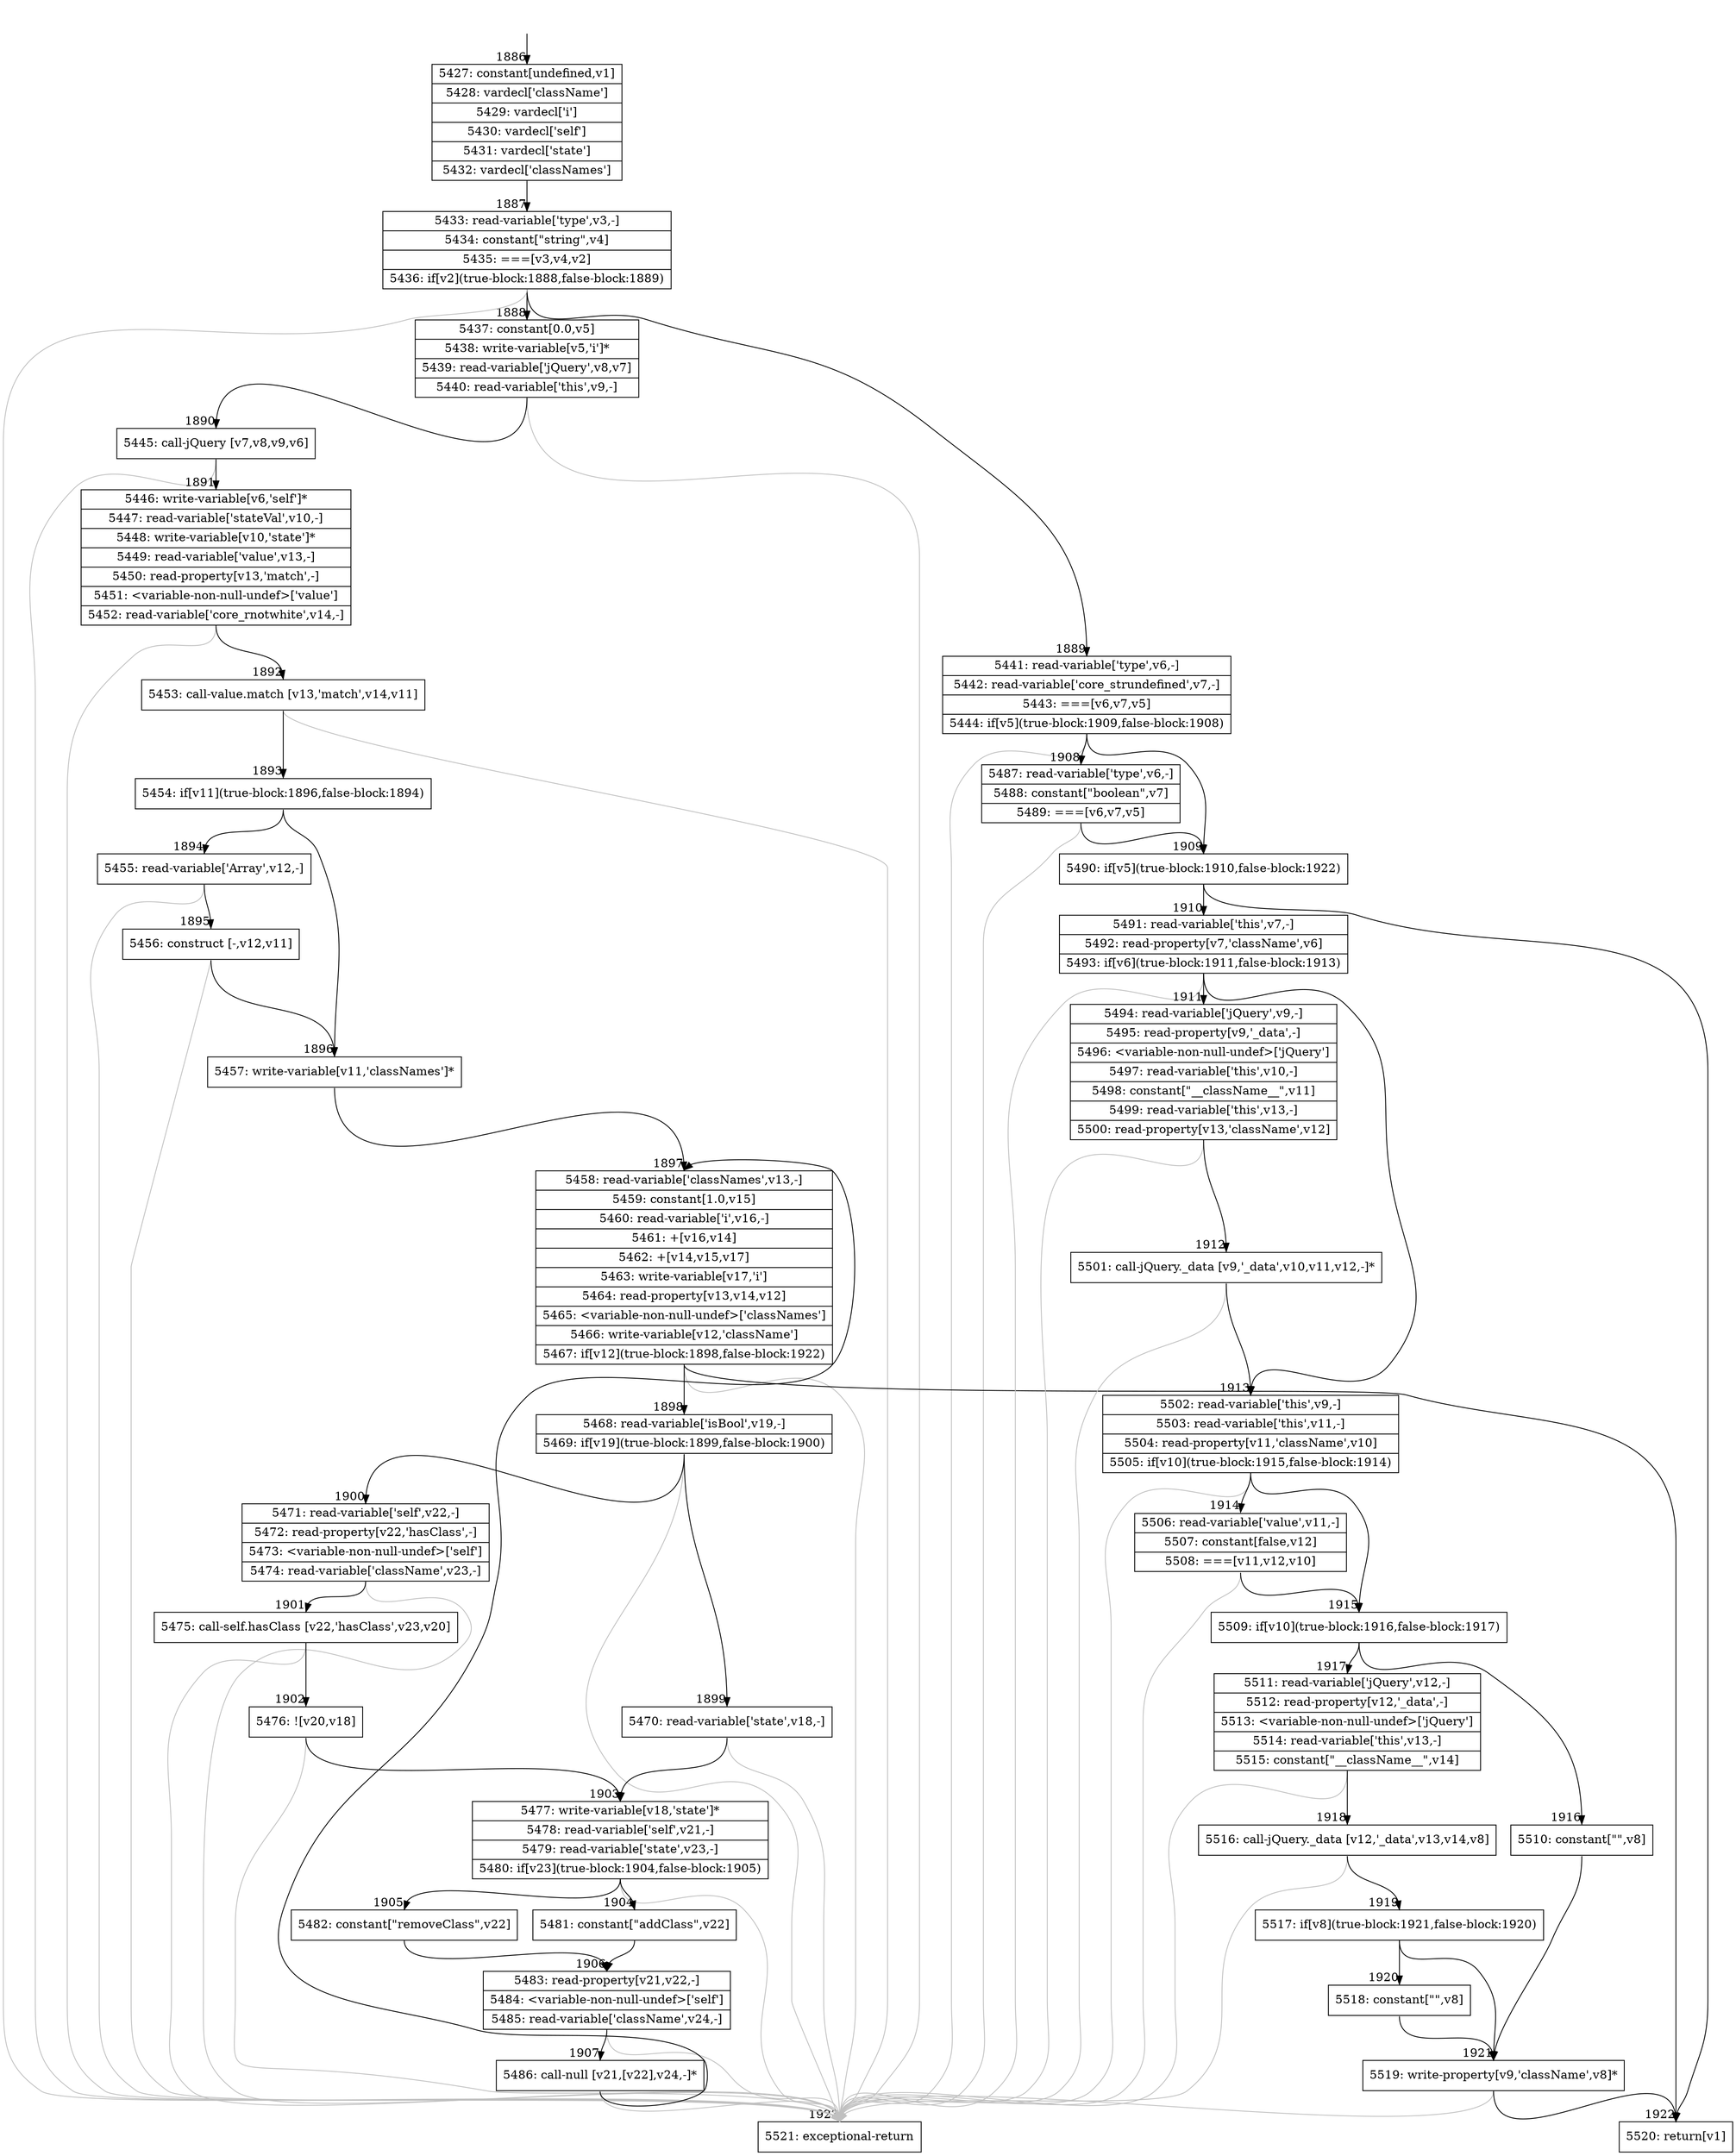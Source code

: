 digraph {
rankdir="TD"
BB_entry135[shape=none,label=""];
BB_entry135 -> BB1886 [tailport=s, headport=n, headlabel="    1886"]
BB1886 [shape=record label="{5427: constant[undefined,v1]|5428: vardecl['className']|5429: vardecl['i']|5430: vardecl['self']|5431: vardecl['state']|5432: vardecl['classNames']}" ] 
BB1886 -> BB1887 [tailport=s, headport=n, headlabel="      1887"]
BB1887 [shape=record label="{5433: read-variable['type',v3,-]|5434: constant[\"string\",v4]|5435: ===[v3,v4,v2]|5436: if[v2](true-block:1888,false-block:1889)}" ] 
BB1887 -> BB1888 [tailport=s, headport=n, headlabel="      1888"]
BB1887 -> BB1889 [tailport=s, headport=n, headlabel="      1889"]
BB1887 -> BB1923 [tailport=s, headport=n, color=gray, headlabel="      1923"]
BB1888 [shape=record label="{5437: constant[0.0,v5]|5438: write-variable[v5,'i']*|5439: read-variable['jQuery',v8,v7]|5440: read-variable['this',v9,-]}" ] 
BB1888 -> BB1890 [tailport=s, headport=n, headlabel="      1890"]
BB1888 -> BB1923 [tailport=s, headport=n, color=gray]
BB1889 [shape=record label="{5441: read-variable['type',v6,-]|5442: read-variable['core_strundefined',v7,-]|5443: ===[v6,v7,v5]|5444: if[v5](true-block:1909,false-block:1908)}" ] 
BB1889 -> BB1909 [tailport=s, headport=n, headlabel="      1909"]
BB1889 -> BB1908 [tailport=s, headport=n, headlabel="      1908"]
BB1889 -> BB1923 [tailport=s, headport=n, color=gray]
BB1890 [shape=record label="{5445: call-jQuery [v7,v8,v9,v6]}" ] 
BB1890 -> BB1891 [tailport=s, headport=n, headlabel="      1891"]
BB1890 -> BB1923 [tailport=s, headport=n, color=gray]
BB1891 [shape=record label="{5446: write-variable[v6,'self']*|5447: read-variable['stateVal',v10,-]|5448: write-variable[v10,'state']*|5449: read-variable['value',v13,-]|5450: read-property[v13,'match',-]|5451: \<variable-non-null-undef\>['value']|5452: read-variable['core_rnotwhite',v14,-]}" ] 
BB1891 -> BB1892 [tailport=s, headport=n, headlabel="      1892"]
BB1891 -> BB1923 [tailport=s, headport=n, color=gray]
BB1892 [shape=record label="{5453: call-value.match [v13,'match',v14,v11]}" ] 
BB1892 -> BB1893 [tailport=s, headport=n, headlabel="      1893"]
BB1892 -> BB1923 [tailport=s, headport=n, color=gray]
BB1893 [shape=record label="{5454: if[v11](true-block:1896,false-block:1894)}" ] 
BB1893 -> BB1896 [tailport=s, headport=n, headlabel="      1896"]
BB1893 -> BB1894 [tailport=s, headport=n, headlabel="      1894"]
BB1894 [shape=record label="{5455: read-variable['Array',v12,-]}" ] 
BB1894 -> BB1895 [tailport=s, headport=n, headlabel="      1895"]
BB1894 -> BB1923 [tailport=s, headport=n, color=gray]
BB1895 [shape=record label="{5456: construct [-,v12,v11]}" ] 
BB1895 -> BB1896 [tailport=s, headport=n]
BB1895 -> BB1923 [tailport=s, headport=n, color=gray]
BB1896 [shape=record label="{5457: write-variable[v11,'classNames']*}" ] 
BB1896 -> BB1897 [tailport=s, headport=n, headlabel="      1897"]
BB1897 [shape=record label="{5458: read-variable['classNames',v13,-]|5459: constant[1.0,v15]|5460: read-variable['i',v16,-]|5461: +[v16,v14]|5462: +[v14,v15,v17]|5463: write-variable[v17,'i']|5464: read-property[v13,v14,v12]|5465: \<variable-non-null-undef\>['classNames']|5466: write-variable[v12,'className']|5467: if[v12](true-block:1898,false-block:1922)}" ] 
BB1897 -> BB1898 [tailport=s, headport=n, headlabel="      1898"]
BB1897 -> BB1922 [tailport=s, headport=n, headlabel="      1922"]
BB1897 -> BB1923 [tailport=s, headport=n, color=gray]
BB1898 [shape=record label="{5468: read-variable['isBool',v19,-]|5469: if[v19](true-block:1899,false-block:1900)}" ] 
BB1898 -> BB1899 [tailport=s, headport=n, headlabel="      1899"]
BB1898 -> BB1900 [tailport=s, headport=n, headlabel="      1900"]
BB1898 -> BB1923 [tailport=s, headport=n, color=gray]
BB1899 [shape=record label="{5470: read-variable['state',v18,-]}" ] 
BB1899 -> BB1903 [tailport=s, headport=n, headlabel="      1903"]
BB1899 -> BB1923 [tailport=s, headport=n, color=gray]
BB1900 [shape=record label="{5471: read-variable['self',v22,-]|5472: read-property[v22,'hasClass',-]|5473: \<variable-non-null-undef\>['self']|5474: read-variable['className',v23,-]}" ] 
BB1900 -> BB1901 [tailport=s, headport=n, headlabel="      1901"]
BB1900 -> BB1923 [tailport=s, headport=n, color=gray]
BB1901 [shape=record label="{5475: call-self.hasClass [v22,'hasClass',v23,v20]}" ] 
BB1901 -> BB1902 [tailport=s, headport=n, headlabel="      1902"]
BB1901 -> BB1923 [tailport=s, headport=n, color=gray]
BB1902 [shape=record label="{5476: ![v20,v18]}" ] 
BB1902 -> BB1903 [tailport=s, headport=n]
BB1902 -> BB1923 [tailport=s, headport=n, color=gray]
BB1903 [shape=record label="{5477: write-variable[v18,'state']*|5478: read-variable['self',v21,-]|5479: read-variable['state',v23,-]|5480: if[v23](true-block:1904,false-block:1905)}" ] 
BB1903 -> BB1904 [tailport=s, headport=n, headlabel="      1904"]
BB1903 -> BB1905 [tailport=s, headport=n, headlabel="      1905"]
BB1903 -> BB1923 [tailport=s, headport=n, color=gray]
BB1904 [shape=record label="{5481: constant[\"addClass\",v22]}" ] 
BB1904 -> BB1906 [tailport=s, headport=n, headlabel="      1906"]
BB1905 [shape=record label="{5482: constant[\"removeClass\",v22]}" ] 
BB1905 -> BB1906 [tailport=s, headport=n]
BB1906 [shape=record label="{5483: read-property[v21,v22,-]|5484: \<variable-non-null-undef\>['self']|5485: read-variable['className',v24,-]}" ] 
BB1906 -> BB1907 [tailport=s, headport=n, headlabel="      1907"]
BB1906 -> BB1923 [tailport=s, headport=n, color=gray]
BB1907 [shape=record label="{5486: call-null [v21,[v22],v24,-]*}" ] 
BB1907 -> BB1897 [tailport=s, headport=n]
BB1907 -> BB1923 [tailport=s, headport=n, color=gray]
BB1908 [shape=record label="{5487: read-variable['type',v6,-]|5488: constant[\"boolean\",v7]|5489: ===[v6,v7,v5]}" ] 
BB1908 -> BB1909 [tailport=s, headport=n]
BB1908 -> BB1923 [tailport=s, headport=n, color=gray]
BB1909 [shape=record label="{5490: if[v5](true-block:1910,false-block:1922)}" ] 
BB1909 -> BB1910 [tailport=s, headport=n, headlabel="      1910"]
BB1909 -> BB1922 [tailport=s, headport=n]
BB1910 [shape=record label="{5491: read-variable['this',v7,-]|5492: read-property[v7,'className',v6]|5493: if[v6](true-block:1911,false-block:1913)}" ] 
BB1910 -> BB1911 [tailport=s, headport=n, headlabel="      1911"]
BB1910 -> BB1913 [tailport=s, headport=n, headlabel="      1913"]
BB1910 -> BB1923 [tailport=s, headport=n, color=gray]
BB1911 [shape=record label="{5494: read-variable['jQuery',v9,-]|5495: read-property[v9,'_data',-]|5496: \<variable-non-null-undef\>['jQuery']|5497: read-variable['this',v10,-]|5498: constant[\"__className__\",v11]|5499: read-variable['this',v13,-]|5500: read-property[v13,'className',v12]}" ] 
BB1911 -> BB1912 [tailport=s, headport=n, headlabel="      1912"]
BB1911 -> BB1923 [tailport=s, headport=n, color=gray]
BB1912 [shape=record label="{5501: call-jQuery._data [v9,'_data',v10,v11,v12,-]*}" ] 
BB1912 -> BB1913 [tailport=s, headport=n]
BB1912 -> BB1923 [tailport=s, headport=n, color=gray]
BB1913 [shape=record label="{5502: read-variable['this',v9,-]|5503: read-variable['this',v11,-]|5504: read-property[v11,'className',v10]|5505: if[v10](true-block:1915,false-block:1914)}" ] 
BB1913 -> BB1915 [tailport=s, headport=n, headlabel="      1915"]
BB1913 -> BB1914 [tailport=s, headport=n, headlabel="      1914"]
BB1913 -> BB1923 [tailport=s, headport=n, color=gray]
BB1914 [shape=record label="{5506: read-variable['value',v11,-]|5507: constant[false,v12]|5508: ===[v11,v12,v10]}" ] 
BB1914 -> BB1915 [tailport=s, headport=n]
BB1914 -> BB1923 [tailport=s, headport=n, color=gray]
BB1915 [shape=record label="{5509: if[v10](true-block:1916,false-block:1917)}" ] 
BB1915 -> BB1916 [tailport=s, headport=n, headlabel="      1916"]
BB1915 -> BB1917 [tailport=s, headport=n, headlabel="      1917"]
BB1916 [shape=record label="{5510: constant[\"\",v8]}" ] 
BB1916 -> BB1921 [tailport=s, headport=n, headlabel="      1921"]
BB1917 [shape=record label="{5511: read-variable['jQuery',v12,-]|5512: read-property[v12,'_data',-]|5513: \<variable-non-null-undef\>['jQuery']|5514: read-variable['this',v13,-]|5515: constant[\"__className__\",v14]}" ] 
BB1917 -> BB1918 [tailport=s, headport=n, headlabel="      1918"]
BB1917 -> BB1923 [tailport=s, headport=n, color=gray]
BB1918 [shape=record label="{5516: call-jQuery._data [v12,'_data',v13,v14,v8]}" ] 
BB1918 -> BB1919 [tailport=s, headport=n, headlabel="      1919"]
BB1918 -> BB1923 [tailport=s, headport=n, color=gray]
BB1919 [shape=record label="{5517: if[v8](true-block:1921,false-block:1920)}" ] 
BB1919 -> BB1921 [tailport=s, headport=n]
BB1919 -> BB1920 [tailport=s, headport=n, headlabel="      1920"]
BB1920 [shape=record label="{5518: constant[\"\",v8]}" ] 
BB1920 -> BB1921 [tailport=s, headport=n]
BB1921 [shape=record label="{5519: write-property[v9,'className',v8]*}" ] 
BB1921 -> BB1922 [tailport=s, headport=n]
BB1921 -> BB1923 [tailport=s, headport=n, color=gray]
BB1922 [shape=record label="{5520: return[v1]}" ] 
BB1923 [shape=record label="{5521: exceptional-return}" ] 
//#$~ 2184
}
